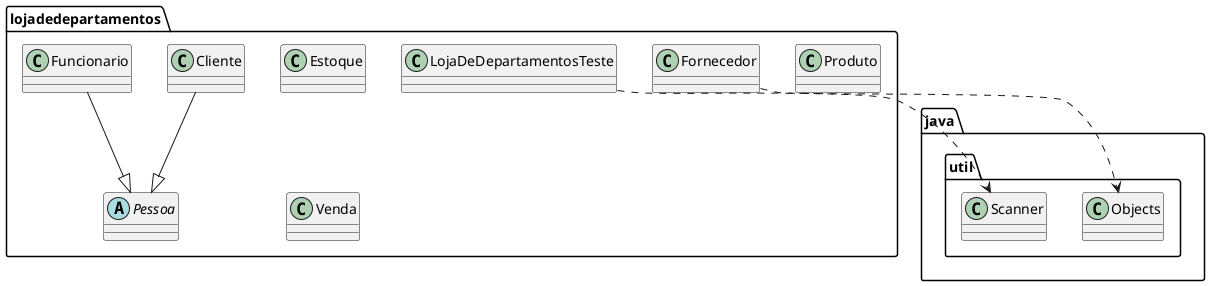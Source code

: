 @startuml
abstract class lojadedepartamentos.Pessoa
class java.util.Objects
class java.util.Scanner
class lojadedepartamentos.Cliente
class lojadedepartamentos.Estoque
class lojadedepartamentos.Fornecedor
class lojadedepartamentos.Funcionario
class lojadedepartamentos.LojaDeDepartamentosTeste
class lojadedepartamentos.Produto
class lojadedepartamentos.Venda
lojadedepartamentos.Cliente --|> lojadedepartamentos.Pessoa
lojadedepartamentos.Fornecedor ..> java.util.Objects
lojadedepartamentos.Funcionario --|> lojadedepartamentos.Pessoa
lojadedepartamentos.LojaDeDepartamentosTeste ..> java.util.Scanner
@enduml
